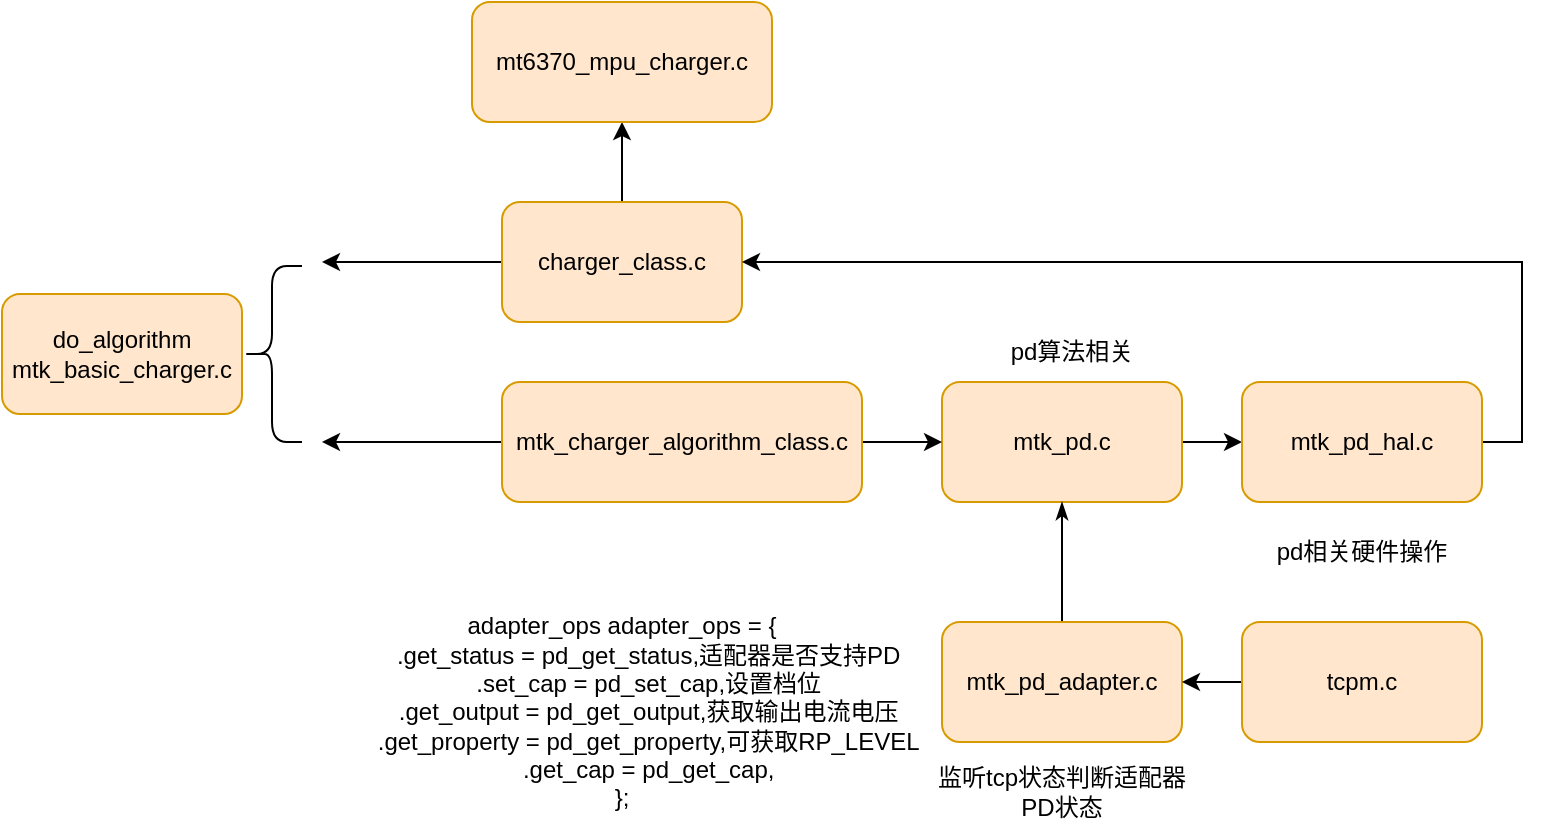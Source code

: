 <mxfile version="12.2.4" pages="1"><diagram id="pbVUHZMM_8eH7jMRLpc9" name="第 1 页"><mxGraphModel dx="815" dy="507" grid="1" gridSize="10" guides="1" tooltips="1" connect="1" arrows="1" fold="1" page="1" pageScale="1" pageWidth="827" pageHeight="1169" math="0" shadow="0"><root><mxCell id="0"/><mxCell id="1" parent="0"/><mxCell id="FD5iq56zAWm_Te45TLzh-1" value="&lt;div&gt;do_algorithm&lt;/div&gt;&lt;div&gt;mtk_basic_charger.c&lt;/div&gt;" style="rounded=1;whiteSpace=wrap;html=1;fillColor=#ffe6cc;strokeColor=#d79b00;" parent="1" vertex="1"><mxGeometry x="50" y="206" width="120" height="60" as="geometry"/></mxCell><mxCell id="FD5iq56zAWm_Te45TLzh-16" style="edgeStyle=orthogonalEdgeStyle;rounded=0;orthogonalLoop=1;jettySize=auto;html=1;exitX=0;exitY=0.5;exitDx=0;exitDy=0;" parent="1" source="FD5iq56zAWm_Te45TLzh-2" edge="1"><mxGeometry relative="1" as="geometry"><mxPoint x="210" y="190" as="targetPoint"/></mxGeometry></mxCell><mxCell id="FD5iq56zAWm_Te45TLzh-18" style="edgeStyle=orthogonalEdgeStyle;rounded=0;orthogonalLoop=1;jettySize=auto;html=1;exitX=0.5;exitY=0;exitDx=0;exitDy=0;entryX=0.5;entryY=1;entryDx=0;entryDy=0;" parent="1" source="FD5iq56zAWm_Te45TLzh-2" target="FD5iq56zAWm_Te45TLzh-7" edge="1"><mxGeometry relative="1" as="geometry"/></mxCell><mxCell id="FD5iq56zAWm_Te45TLzh-2" value="&lt;div&gt;charger_class.c&lt;/div&gt;" style="rounded=1;whiteSpace=wrap;html=1;fillColor=#ffe6cc;strokeColor=#d79b00;" parent="1" vertex="1"><mxGeometry x="300" y="160" width="120" height="60" as="geometry"/></mxCell><mxCell id="FD5iq56zAWm_Te45TLzh-10" style="edgeStyle=orthogonalEdgeStyle;rounded=0;orthogonalLoop=1;jettySize=auto;html=1;exitX=1;exitY=0.5;exitDx=0;exitDy=0;entryX=0;entryY=0.5;entryDx=0;entryDy=0;" parent="1" source="FD5iq56zAWm_Te45TLzh-3" target="FD5iq56zAWm_Te45TLzh-6" edge="1"><mxGeometry relative="1" as="geometry"/></mxCell><mxCell id="FD5iq56zAWm_Te45TLzh-3" value="&lt;div&gt;mtk_pd.c&lt;/div&gt;" style="rounded=1;whiteSpace=wrap;html=1;fillColor=#ffe6cc;strokeColor=#d79b00;" parent="1" vertex="1"><mxGeometry x="520" y="250" width="120" height="60" as="geometry"/></mxCell><mxCell id="FD5iq56zAWm_Te45TLzh-9" style="edgeStyle=orthogonalEdgeStyle;rounded=0;orthogonalLoop=1;jettySize=auto;html=1;exitX=1;exitY=0.5;exitDx=0;exitDy=0;entryX=0;entryY=0.5;entryDx=0;entryDy=0;" parent="1" source="FD5iq56zAWm_Te45TLzh-4" target="FD5iq56zAWm_Te45TLzh-3" edge="1"><mxGeometry relative="1" as="geometry"/></mxCell><mxCell id="FD5iq56zAWm_Te45TLzh-17" style="edgeStyle=orthogonalEdgeStyle;rounded=0;orthogonalLoop=1;jettySize=auto;html=1;exitX=0;exitY=0.5;exitDx=0;exitDy=0;" parent="1" source="FD5iq56zAWm_Te45TLzh-4" edge="1"><mxGeometry relative="1" as="geometry"><mxPoint x="210" y="280" as="targetPoint"/></mxGeometry></mxCell><mxCell id="FD5iq56zAWm_Te45TLzh-4" value="&lt;div&gt;mtk_charger_algorithm_class.c&lt;/div&gt;" style="rounded=1;whiteSpace=wrap;html=1;fillColor=#ffe6cc;strokeColor=#d79b00;" parent="1" vertex="1"><mxGeometry x="300" y="250" width="180" height="60" as="geometry"/></mxCell><mxCell id="FD5iq56zAWm_Te45TLzh-20" style="edgeStyle=orthogonalEdgeStyle;rounded=0;orthogonalLoop=1;jettySize=auto;html=1;exitX=0.5;exitY=0;exitDx=0;exitDy=0;entryX=0.5;entryY=1;entryDx=0;entryDy=0;endArrow=classicThin;endFill=1;" parent="1" source="FD5iq56zAWm_Te45TLzh-5" target="FD5iq56zAWm_Te45TLzh-3" edge="1"><mxGeometry relative="1" as="geometry"/></mxCell><mxCell id="FD5iq56zAWm_Te45TLzh-5" value="&lt;div&gt;mtk_pd_adapter.c&lt;/div&gt;" style="rounded=1;whiteSpace=wrap;html=1;fillColor=#ffe6cc;strokeColor=#d79b00;" parent="1" vertex="1"><mxGeometry x="520" y="370" width="120" height="60" as="geometry"/></mxCell><mxCell id="FD5iq56zAWm_Te45TLzh-8" style="edgeStyle=orthogonalEdgeStyle;rounded=0;orthogonalLoop=1;jettySize=auto;html=1;exitX=1;exitY=0.5;exitDx=0;exitDy=0;entryX=1;entryY=0.5;entryDx=0;entryDy=0;" parent="1" source="FD5iq56zAWm_Te45TLzh-6" target="FD5iq56zAWm_Te45TLzh-2" edge="1"><mxGeometry relative="1" as="geometry"/></mxCell><mxCell id="FD5iq56zAWm_Te45TLzh-6" value="&lt;div&gt;mtk_pd_hal.c&lt;/div&gt;" style="rounded=1;whiteSpace=wrap;html=1;fillColor=#ffe6cc;strokeColor=#d79b00;" parent="1" vertex="1"><mxGeometry x="670" y="250" width="120" height="60" as="geometry"/></mxCell><mxCell id="FD5iq56zAWm_Te45TLzh-7" value="&lt;div&gt;mt6370_mpu_charger.c&lt;/div&gt;" style="rounded=1;whiteSpace=wrap;html=1;fillColor=#ffe6cc;strokeColor=#d79b00;" parent="1" vertex="1"><mxGeometry x="285" y="60" width="150" height="60" as="geometry"/></mxCell><mxCell id="FD5iq56zAWm_Te45TLzh-13" value="" style="shape=curlyBracket;whiteSpace=wrap;html=1;rounded=1;" parent="1" vertex="1"><mxGeometry x="170" y="192" width="30" height="88" as="geometry"/></mxCell><mxCell id="FD5iq56zAWm_Te45TLzh-21" value="监听tcp状态判断适配器PD状态" style="text;html=1;strokeColor=none;fillColor=none;align=center;verticalAlign=middle;whiteSpace=wrap;rounded=0;" parent="1" vertex="1"><mxGeometry x="515" y="440" width="130" height="30" as="geometry"/></mxCell><mxCell id="FD5iq56zAWm_Te45TLzh-22" value="pd相关硬件操作" style="text;html=1;strokeColor=none;fillColor=none;align=center;verticalAlign=middle;whiteSpace=wrap;rounded=0;" parent="1" vertex="1"><mxGeometry x="665" y="320" width="130" height="30" as="geometry"/></mxCell><mxCell id="FD5iq56zAWm_Te45TLzh-23" value="pd算法相关" style="text;html=1;strokeColor=none;fillColor=none;align=center;verticalAlign=middle;whiteSpace=wrap;rounded=0;" parent="1" vertex="1"><mxGeometry x="520" y="220" width="130" height="30" as="geometry"/></mxCell><mxCell id="3" style="edgeStyle=orthogonalEdgeStyle;rounded=0;orthogonalLoop=1;jettySize=auto;html=1;exitX=0;exitY=0.5;exitDx=0;exitDy=0;entryX=1;entryY=0.5;entryDx=0;entryDy=0;" edge="1" parent="1" source="2" target="FD5iq56zAWm_Te45TLzh-5"><mxGeometry relative="1" as="geometry"/></mxCell><mxCell id="2" value="&lt;div&gt;tcpm.c&lt;/div&gt;" style="rounded=1;whiteSpace=wrap;html=1;fillColor=#ffe6cc;strokeColor=#d79b00;" vertex="1" parent="1"><mxGeometry x="670" y="370" width="120" height="60" as="geometry"/></mxCell><mxCell id="4" value="&lt;div&gt;adapter_ops adapter_ops = {&lt;/div&gt;&lt;div&gt;&lt;span style=&quot;white-space: pre&quot;&gt;&#9;&lt;/span&gt;.get_status = pd_get_status,适配器是否支持PD&lt;/div&gt;&lt;div&gt;&lt;span style=&quot;white-space: pre&quot;&gt;&#9;&lt;/span&gt;.set_cap = pd_set_cap,设置档位&lt;/div&gt;&lt;div&gt;&lt;span style=&quot;white-space: pre&quot;&gt;&#9;&lt;/span&gt;.get_output = pd_get_output,获取输出电流电压&lt;/div&gt;&lt;div&gt;&lt;span style=&quot;white-space: pre&quot;&gt;&#9;&lt;/span&gt;.get_property = pd_get_property,可获取RP_LEVEL&lt;/div&gt;&lt;div&gt;&lt;span style=&quot;white-space: pre&quot;&gt;&#9;&lt;/span&gt;.get_cap = pd_get_cap,&lt;/div&gt;&lt;div&gt;};&lt;/div&gt;" style="text;html=1;strokeColor=none;fillColor=none;align=center;verticalAlign=middle;whiteSpace=wrap;rounded=0;" vertex="1" parent="1"><mxGeometry x="160" y="400" width="400" height="30" as="geometry"/></mxCell></root></mxGraphModel></diagram></mxfile>
